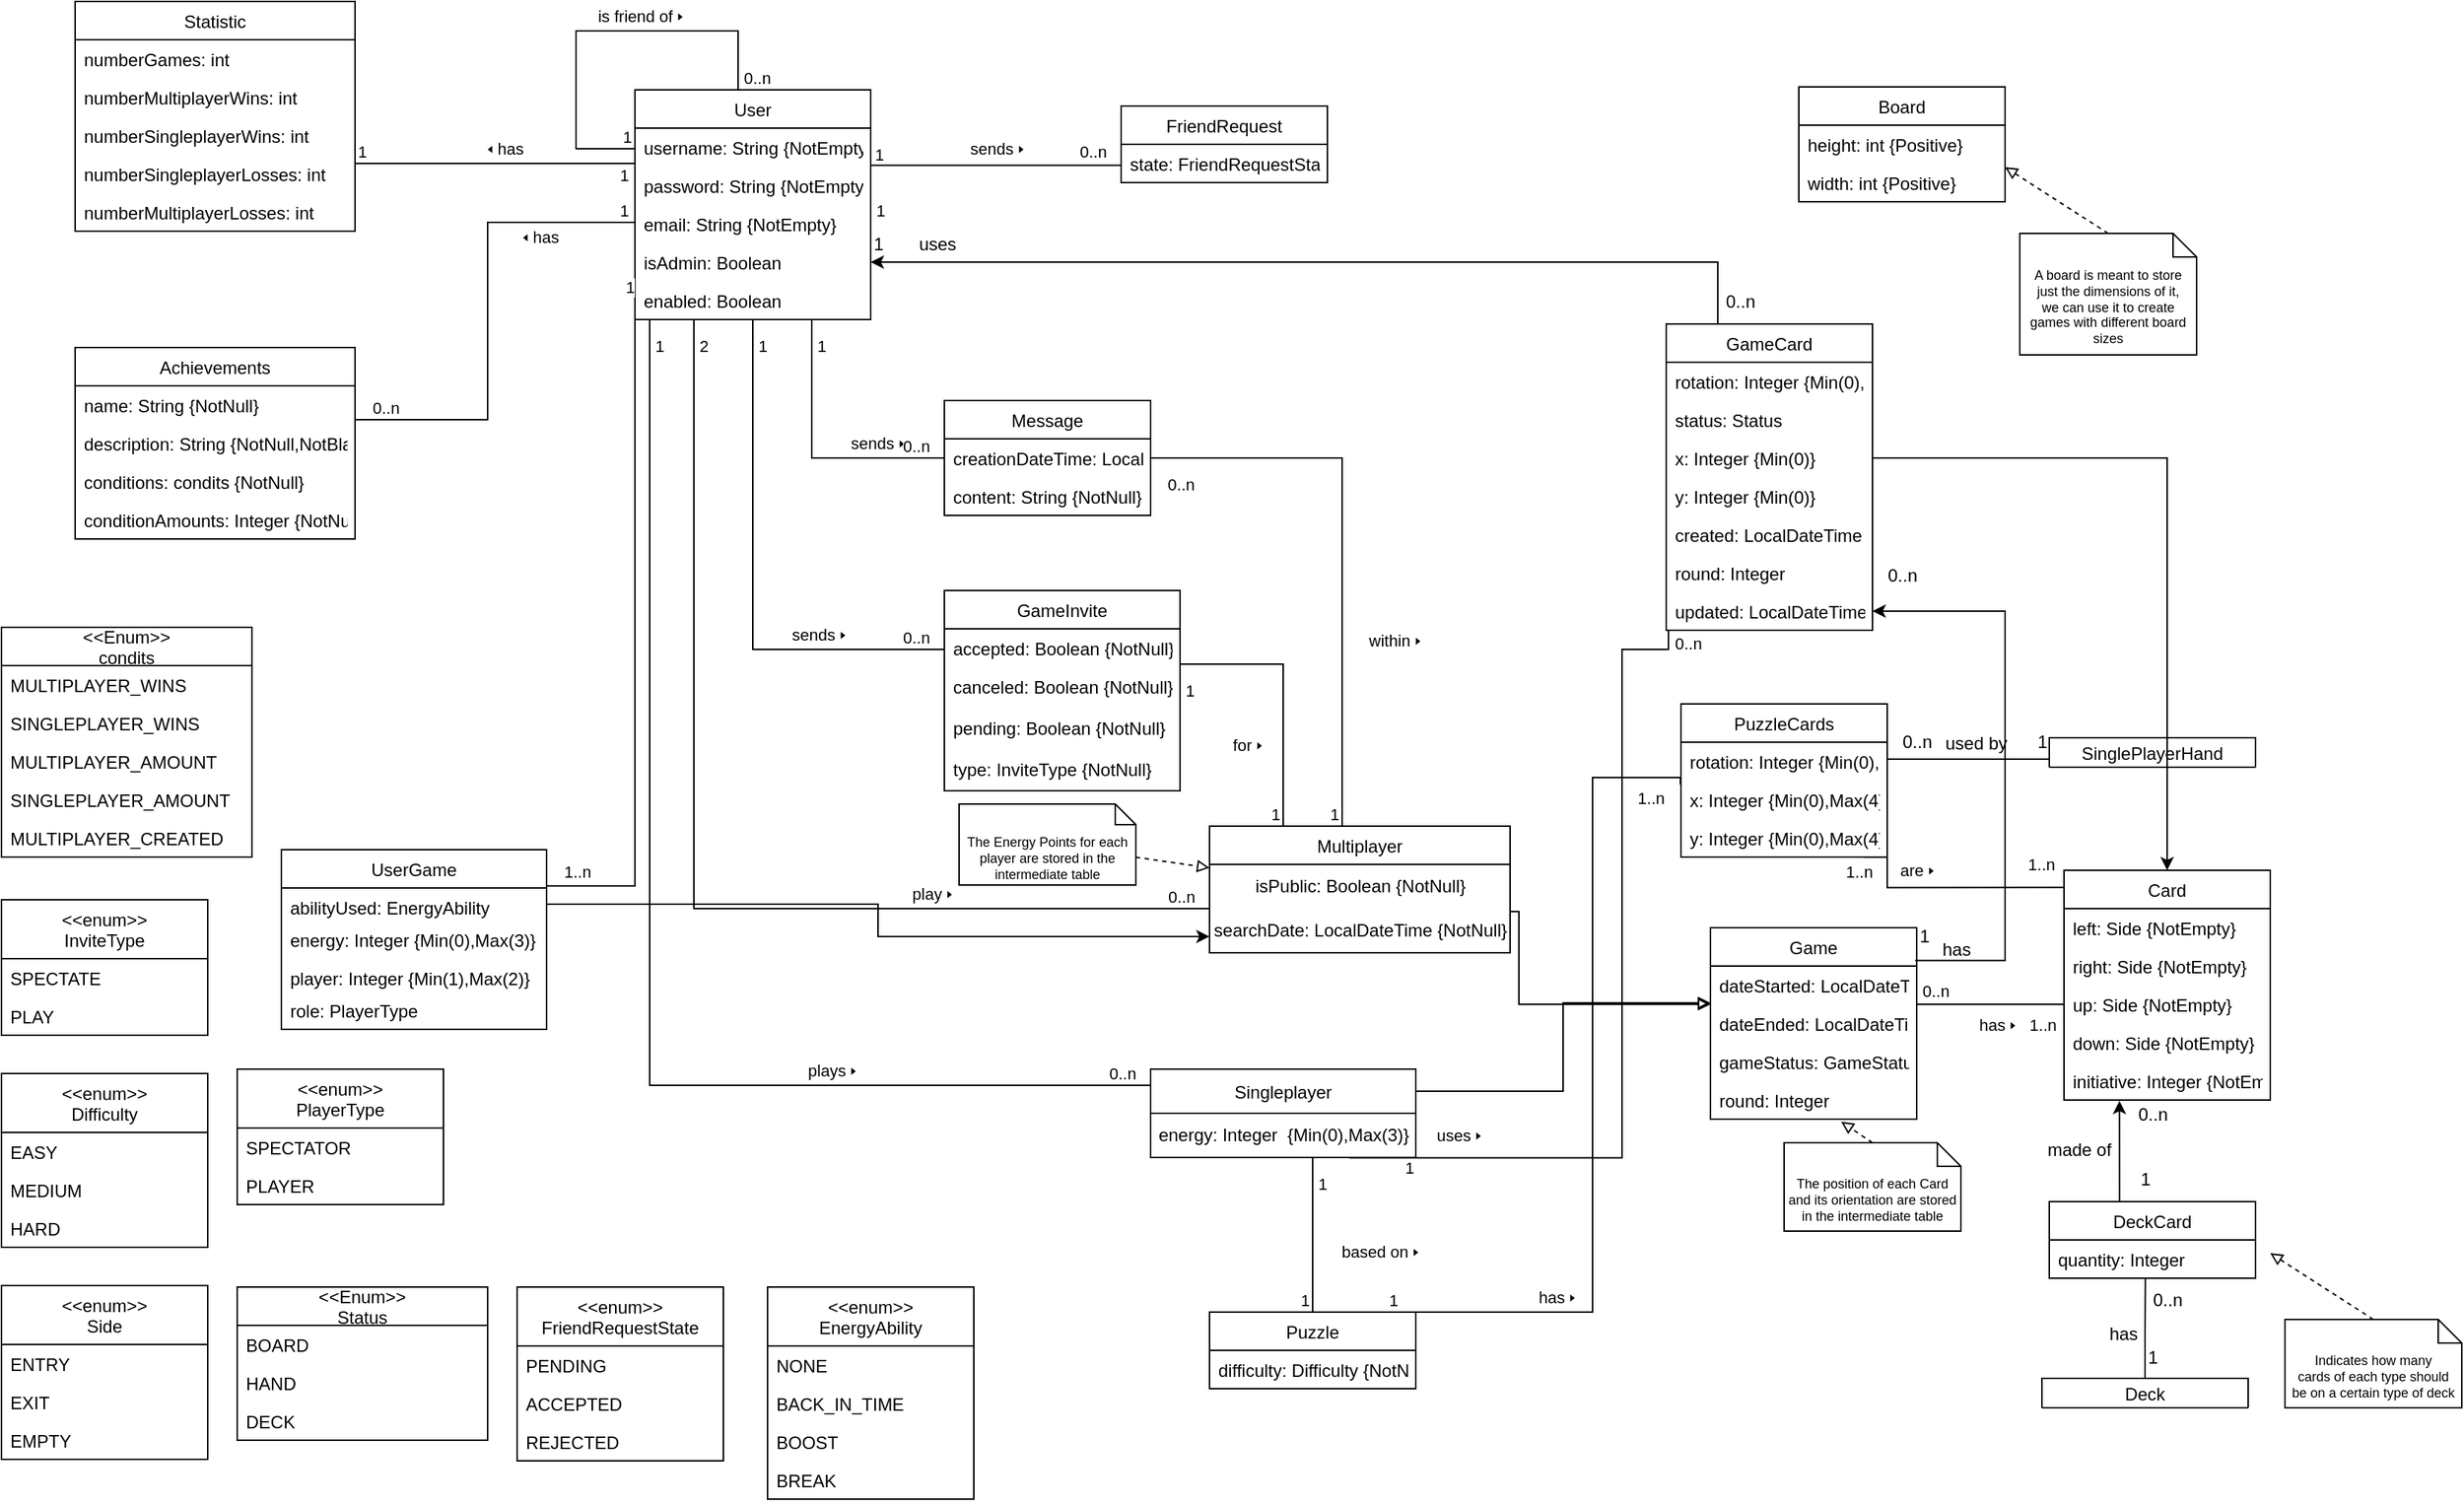 <mxfile version="20.7.4" type="device"><diagram name="Page-1" id="9f46799a-70d6-7492-0946-bef42562c5a5"><mxGraphModel dx="576" dy="333" grid="1" gridSize="10" guides="1" tooltips="1" connect="1" arrows="1" fold="1" page="1" pageScale="1" pageWidth="1654" pageHeight="1169" background="none" math="0" shadow="0"><root><mxCell id="0"/><mxCell id="1" parent="0"/><mxCell id="_6PCNJFEH1wQd3BErr_e-1" value="User" style="swimlane;fontStyle=0;childLayout=stackLayout;horizontal=1;startSize=26;fillColor=none;horizontalStack=0;resizeParent=1;resizeParentMax=0;resizeLast=0;collapsible=1;marginBottom=0;" parent="1" vertex="1"><mxGeometry x="510" y="90" width="160" height="156" as="geometry"/></mxCell><mxCell id="_6PCNJFEH1wQd3BErr_e-2" value="username: String {NotEmpty}" style="text;strokeColor=none;fillColor=none;align=left;verticalAlign=top;spacingLeft=4;spacingRight=4;overflow=hidden;rotatable=0;points=[[0,0.5],[1,0.5]];portConstraint=eastwest;" parent="_6PCNJFEH1wQd3BErr_e-1" vertex="1"><mxGeometry y="26" width="160" height="26" as="geometry"/></mxCell><mxCell id="_6PCNJFEH1wQd3BErr_e-3" value="password: String {NotEmpty}" style="text;strokeColor=none;fillColor=none;align=left;verticalAlign=top;spacingLeft=4;spacingRight=4;overflow=hidden;rotatable=0;points=[[0,0.5],[1,0.5]];portConstraint=eastwest;" parent="_6PCNJFEH1wQd3BErr_e-1" vertex="1"><mxGeometry y="52" width="160" height="26" as="geometry"/></mxCell><mxCell id="_6PCNJFEH1wQd3BErr_e-4" value="email: String {NotEmpty}" style="text;strokeColor=none;fillColor=none;align=left;verticalAlign=top;spacingLeft=4;spacingRight=4;overflow=hidden;rotatable=0;points=[[0,0.5],[1,0.5]];portConstraint=eastwest;" parent="_6PCNJFEH1wQd3BErr_e-1" vertex="1"><mxGeometry y="78" width="160" height="26" as="geometry"/></mxCell><mxCell id="hKSJWAl15pmTPJThJru6-10" value="isAdmin: Boolean" style="text;strokeColor=none;fillColor=none;align=left;verticalAlign=top;spacingLeft=4;spacingRight=4;overflow=hidden;rotatable=0;points=[[0,0.5],[1,0.5]];portConstraint=eastwest;" parent="_6PCNJFEH1wQd3BErr_e-1" vertex="1"><mxGeometry y="104" width="160" height="26" as="geometry"/></mxCell><mxCell id="hKSJWAl15pmTPJThJru6-11" value="enabled: Boolean" style="text;strokeColor=none;fillColor=none;align=left;verticalAlign=top;spacingLeft=4;spacingRight=4;overflow=hidden;rotatable=0;points=[[0,0.5],[1,0.5]];portConstraint=eastwest;" parent="_6PCNJFEH1wQd3BErr_e-1" vertex="1"><mxGeometry y="130" width="160" height="26" as="geometry"/></mxCell><mxCell id="rUR4QJHw60dDgb8AU0Nl-96" style="edgeStyle=orthogonalEdgeStyle;rounded=0;orthogonalLoop=1;jettySize=auto;html=1;exitX=0.993;exitY=-0.146;exitDx=0;exitDy=0;entryX=1;entryY=0.5;entryDx=0;entryDy=0;startArrow=none;exitPerimeter=0;" parent="1" source="_6PCNJFEH1wQd3BErr_e-100" target="rUR4QJHw60dDgb8AU0Nl-77" edge="1"><mxGeometry relative="1" as="geometry"><Array as="points"><mxPoint x="1440" y="681"/><mxPoint x="1440" y="444"/></Array></mxGeometry></mxCell><mxCell id="_6PCNJFEH1wQd3BErr_e-5" value="Game" style="swimlane;fontStyle=0;childLayout=stackLayout;horizontal=1;startSize=26;fillColor=none;horizontalStack=0;resizeParent=1;resizeParentMax=0;resizeLast=0;collapsible=1;marginBottom=0;direction=east;" parent="1" vertex="1"><mxGeometry x="1240" y="659" width="140" height="130" as="geometry"><mxRectangle x="1180" y="654" width="70" height="30" as="alternateBounds"/></mxGeometry></mxCell><mxCell id="_6PCNJFEH1wQd3BErr_e-100" value="dateStarted: LocalDateTime {NotNull}" style="text;strokeColor=none;fillColor=none;align=left;verticalAlign=top;spacingLeft=4;spacingRight=4;overflow=hidden;rotatable=0;points=[[0,0.5],[1,0.5]];portConstraint=eastwest;" parent="_6PCNJFEH1wQd3BErr_e-5" vertex="1"><mxGeometry y="26" width="140" height="26" as="geometry"/></mxCell><mxCell id="_6PCNJFEH1wQd3BErr_e-101" value="dateEnded: LocalDateTime" style="text;strokeColor=none;fillColor=none;align=left;verticalAlign=top;spacingLeft=4;spacingRight=4;overflow=hidden;rotatable=0;points=[[0,0.5],[1,0.5]];portConstraint=eastwest;" parent="_6PCNJFEH1wQd3BErr_e-5" vertex="1"><mxGeometry y="52" width="140" height="26" as="geometry"/></mxCell><mxCell id="QnT8HUbLNI7oOrtyx8nm-10" value="gameStatus: GameStatus" style="text;strokeColor=none;fillColor=none;align=left;verticalAlign=top;spacingLeft=4;spacingRight=4;overflow=hidden;rotatable=0;points=[[0,0.5],[1,0.5]];portConstraint=eastwest;" parent="_6PCNJFEH1wQd3BErr_e-5" vertex="1"><mxGeometry y="78" width="140" height="26" as="geometry"/></mxCell><mxCell id="JjHSKxHkQwHPd5hQTrd2-25" value="round: Integer" style="text;strokeColor=none;fillColor=none;align=left;verticalAlign=top;spacingLeft=4;spacingRight=4;overflow=hidden;rotatable=0;points=[[0,0.5],[1,0.5]];portConstraint=eastwest;" parent="_6PCNJFEH1wQd3BErr_e-5" vertex="1"><mxGeometry y="104" width="140" height="26" as="geometry"/></mxCell><mxCell id="_6PCNJFEH1wQd3BErr_e-25" value="Achievements" style="swimlane;fontStyle=0;childLayout=stackLayout;horizontal=1;startSize=26;fillColor=none;horizontalStack=0;resizeParent=1;resizeParentMax=0;resizeLast=0;collapsible=1;marginBottom=0;" parent="1" vertex="1"><mxGeometry x="130" y="265" width="190" height="130" as="geometry"/></mxCell><mxCell id="_6PCNJFEH1wQd3BErr_e-26" value="name: String {NotNull}" style="text;strokeColor=none;fillColor=none;align=left;verticalAlign=top;spacingLeft=4;spacingRight=4;overflow=hidden;rotatable=0;points=[[0,0.5],[1,0.5]];portConstraint=eastwest;" parent="_6PCNJFEH1wQd3BErr_e-25" vertex="1"><mxGeometry y="26" width="190" height="26" as="geometry"/></mxCell><mxCell id="_6PCNJFEH1wQd3BErr_e-27" value="description: String {NotNull,NotBlank}" style="text;strokeColor=none;fillColor=none;align=left;verticalAlign=top;spacingLeft=4;spacingRight=4;overflow=hidden;rotatable=0;points=[[0,0.5],[1,0.5]];portConstraint=eastwest;" parent="_6PCNJFEH1wQd3BErr_e-25" vertex="1"><mxGeometry y="52" width="190" height="26" as="geometry"/></mxCell><mxCell id="hKSJWAl15pmTPJThJru6-2" value="conditions: condits {NotNull}" style="text;strokeColor=none;fillColor=none;align=left;verticalAlign=top;spacingLeft=4;spacingRight=4;overflow=hidden;rotatable=0;points=[[0,0.5],[1,0.5]];portConstraint=eastwest;" parent="_6PCNJFEH1wQd3BErr_e-25" vertex="1"><mxGeometry y="78" width="190" height="26" as="geometry"/></mxCell><mxCell id="hKSJWAl15pmTPJThJru6-3" value="conditionAmounts: Integer {NotNull}" style="text;strokeColor=none;fillColor=none;align=left;verticalAlign=top;spacingLeft=4;spacingRight=4;overflow=hidden;rotatable=0;points=[[0,0.5],[1,0.5]];portConstraint=eastwest;" parent="_6PCNJFEH1wQd3BErr_e-25" vertex="1"><mxGeometry y="104" width="190" height="26" as="geometry"/></mxCell><mxCell id="_6PCNJFEH1wQd3BErr_e-34" value="Card" style="swimlane;fontStyle=0;childLayout=stackLayout;horizontal=1;startSize=26;fillColor=none;horizontalStack=0;resizeParent=1;resizeParentMax=0;resizeLast=0;collapsible=1;marginBottom=0;" parent="1" vertex="1"><mxGeometry x="1480" y="620" width="140" height="156" as="geometry"/></mxCell><mxCell id="_6PCNJFEH1wQd3BErr_e-31" value="left: Side {NotEmpty}" style="text;strokeColor=none;fillColor=none;align=left;verticalAlign=top;spacingLeft=4;spacingRight=4;overflow=hidden;rotatable=0;points=[[0,0.5],[1,0.5]];portConstraint=eastwest;" parent="_6PCNJFEH1wQd3BErr_e-34" vertex="1"><mxGeometry y="26" width="140" height="26" as="geometry"/></mxCell><mxCell id="_6PCNJFEH1wQd3BErr_e-33" value="right: Side {NotEmpty}" style="text;strokeColor=none;fillColor=none;align=left;verticalAlign=top;spacingLeft=4;spacingRight=4;overflow=hidden;rotatable=0;points=[[0,0.5],[1,0.5]];portConstraint=eastwest;" parent="_6PCNJFEH1wQd3BErr_e-34" vertex="1"><mxGeometry y="52" width="140" height="26" as="geometry"/></mxCell><mxCell id="_6PCNJFEH1wQd3BErr_e-32" value="up: Side {NotEmpty}" style="text;strokeColor=none;fillColor=none;align=left;verticalAlign=top;spacingLeft=4;spacingRight=4;overflow=hidden;rotatable=0;points=[[0,0.5],[1,0.5]];portConstraint=eastwest;" parent="_6PCNJFEH1wQd3BErr_e-34" vertex="1"><mxGeometry y="78" width="140" height="26" as="geometry"/></mxCell><mxCell id="JjHSKxHkQwHPd5hQTrd2-26" value="down: Side {NotEmpty}" style="text;strokeColor=none;fillColor=none;align=left;verticalAlign=top;spacingLeft=4;spacingRight=4;overflow=hidden;rotatable=0;points=[[0,0.5],[1,0.5]];portConstraint=eastwest;" parent="_6PCNJFEH1wQd3BErr_e-34" vertex="1"><mxGeometry y="104" width="140" height="26" as="geometry"/></mxCell><mxCell id="Mr6GkI5G2z7QXhbWM9I1-65" value="initiative: Integer {NotEmpty}" style="text;strokeColor=none;fillColor=none;align=left;verticalAlign=top;spacingLeft=4;spacingRight=4;overflow=hidden;rotatable=0;points=[[0,0.5],[1,0.5]];portConstraint=eastwest;" parent="_6PCNJFEH1wQd3BErr_e-34" vertex="1"><mxGeometry y="130" width="140" height="26" as="geometry"/></mxCell><mxCell id="_6PCNJFEH1wQd3BErr_e-46" value="Statistic" style="swimlane;fontStyle=0;childLayout=stackLayout;horizontal=1;startSize=26;fillColor=none;horizontalStack=0;resizeParent=1;resizeParentMax=0;resizeLast=0;collapsible=1;marginBottom=0;" parent="1" vertex="1"><mxGeometry x="130" y="30" width="190" height="156" as="geometry"><mxRectangle x="170" y="30" width="90" height="30" as="alternateBounds"/></mxGeometry></mxCell><mxCell id="_6PCNJFEH1wQd3BErr_e-47" value="numberGames: int" style="text;strokeColor=none;fillColor=none;align=left;verticalAlign=top;spacingLeft=4;spacingRight=4;overflow=hidden;rotatable=0;points=[[0,0.5],[1,0.5]];portConstraint=eastwest;" parent="_6PCNJFEH1wQd3BErr_e-46" vertex="1"><mxGeometry y="26" width="190" height="26" as="geometry"/></mxCell><mxCell id="_6PCNJFEH1wQd3BErr_e-48" value="numberMultiplayerWins: int" style="text;strokeColor=none;fillColor=none;align=left;verticalAlign=top;spacingLeft=4;spacingRight=4;overflow=hidden;rotatable=0;points=[[0,0.5],[1,0.5]];portConstraint=eastwest;" parent="_6PCNJFEH1wQd3BErr_e-46" vertex="1"><mxGeometry y="52" width="190" height="26" as="geometry"/></mxCell><mxCell id="JjHSKxHkQwHPd5hQTrd2-10" value="numberSingleplayerWins: int" style="text;strokeColor=none;fillColor=none;align=left;verticalAlign=top;spacingLeft=4;spacingRight=4;overflow=hidden;rotatable=0;points=[[0,0.5],[1,0.5]];portConstraint=eastwest;" parent="_6PCNJFEH1wQd3BErr_e-46" vertex="1"><mxGeometry y="78" width="190" height="26" as="geometry"/></mxCell><mxCell id="Mr6GkI5G2z7QXhbWM9I1-50" value="numberSingleplayerLosses: int" style="text;strokeColor=none;fillColor=none;align=left;verticalAlign=top;spacingLeft=4;spacingRight=4;overflow=hidden;rotatable=0;points=[[0,0.5],[1,0.5]];portConstraint=eastwest;" parent="_6PCNJFEH1wQd3BErr_e-46" vertex="1"><mxGeometry y="104" width="190" height="26" as="geometry"/></mxCell><mxCell id="Mr6GkI5G2z7QXhbWM9I1-51" value="numberMultiplayerLosses: int" style="text;strokeColor=none;fillColor=none;align=left;verticalAlign=top;spacingLeft=4;spacingRight=4;overflow=hidden;rotatable=0;points=[[0,0.5],[1,0.5]];portConstraint=eastwest;" parent="_6PCNJFEH1wQd3BErr_e-46" vertex="1"><mxGeometry y="130" width="190" height="26" as="geometry"/></mxCell><mxCell id="_6PCNJFEH1wQd3BErr_e-78" value="GameInvite" style="swimlane;fontStyle=0;childLayout=stackLayout;horizontal=1;startSize=26;fillColor=none;horizontalStack=0;resizeParent=1;resizeParentMax=0;resizeLast=0;collapsible=1;marginBottom=0;" parent="1" vertex="1"><mxGeometry x="720" y="430" width="160" height="136" as="geometry"/></mxCell><mxCell id="_6PCNJFEH1wQd3BErr_e-79" value="accepted: Boolean {NotNull}" style="text;strokeColor=none;fillColor=none;align=left;verticalAlign=top;spacingLeft=4;spacingRight=4;overflow=hidden;rotatable=0;points=[[0,0.5],[1,0.5]];portConstraint=eastwest;" parent="_6PCNJFEH1wQd3BErr_e-78" vertex="1"><mxGeometry y="26" width="160" height="26" as="geometry"/></mxCell><mxCell id="JjHSKxHkQwHPd5hQTrd2-3" value="canceled: Boolean {NotNull}" style="text;strokeColor=none;fillColor=none;align=left;verticalAlign=top;spacingLeft=4;spacingRight=4;overflow=hidden;rotatable=0;points=[[0,0.5],[1,0.5]];portConstraint=eastwest;" parent="_6PCNJFEH1wQd3BErr_e-78" vertex="1"><mxGeometry y="52" width="160" height="28" as="geometry"/></mxCell><mxCell id="rUR4QJHw60dDgb8AU0Nl-1" value="pending: Boolean {NotNull}" style="text;strokeColor=none;fillColor=none;align=left;verticalAlign=top;spacingLeft=4;spacingRight=4;overflow=hidden;rotatable=0;points=[[0,0.5],[1,0.5]];portConstraint=eastwest;" parent="_6PCNJFEH1wQd3BErr_e-78" vertex="1"><mxGeometry y="80" width="160" height="28" as="geometry"/></mxCell><mxCell id="rUR4QJHw60dDgb8AU0Nl-2" value="type: InviteType {NotNull}" style="text;strokeColor=none;fillColor=none;align=left;verticalAlign=top;spacingLeft=4;spacingRight=4;overflow=hidden;rotatable=0;points=[[0,0.5],[1,0.5]];portConstraint=eastwest;" parent="_6PCNJFEH1wQd3BErr_e-78" vertex="1"><mxGeometry y="108" width="160" height="28" as="geometry"/></mxCell><mxCell id="_6PCNJFEH1wQd3BErr_e-83" value="Message" style="swimlane;fontStyle=0;childLayout=stackLayout;horizontal=1;startSize=26;fillColor=none;horizontalStack=0;resizeParent=1;resizeParentMax=0;resizeLast=0;collapsible=1;marginBottom=0;" parent="1" vertex="1"><mxGeometry x="720" y="301" width="140" height="78" as="geometry"/></mxCell><mxCell id="_6PCNJFEH1wQd3BErr_e-84" value="creationDateTime: LocalDateTime" style="text;strokeColor=none;fillColor=none;align=left;verticalAlign=top;spacingLeft=4;spacingRight=4;overflow=hidden;rotatable=0;points=[[0,0.5],[1,0.5]];portConstraint=eastwest;" parent="_6PCNJFEH1wQd3BErr_e-83" vertex="1"><mxGeometry y="26" width="140" height="26" as="geometry"/></mxCell><mxCell id="_6PCNJFEH1wQd3BErr_e-85" value="content: String {NotNull}" style="text;strokeColor=none;fillColor=none;align=left;verticalAlign=top;spacingLeft=4;spacingRight=4;overflow=hidden;rotatable=0;points=[[0,0.5],[1,0.5]];portConstraint=eastwest;" parent="_6PCNJFEH1wQd3BErr_e-83" vertex="1"><mxGeometry y="52" width="140" height="26" as="geometry"/></mxCell><mxCell id="JjHSKxHkQwHPd5hQTrd2-18" style="edgeStyle=orthogonalEdgeStyle;rounded=0;orthogonalLoop=1;jettySize=auto;html=1;endArrow=block;endFill=0;" parent="1" source="_6PCNJFEH1wQd3BErr_e-95" target="_6PCNJFEH1wQd3BErr_e-5" edge="1"><mxGeometry relative="1" as="geometry"><Array as="points"><mxPoint x="1140" y="770"/><mxPoint x="1140" y="710"/></Array></mxGeometry></mxCell><mxCell id="_6PCNJFEH1wQd3BErr_e-95" value="Singleplayer" style="swimlane;fontStyle=0;childLayout=stackLayout;horizontal=1;startSize=30;fillColor=none;horizontalStack=0;resizeParent=1;resizeParentMax=0;resizeLast=0;collapsible=1;marginBottom=0;" parent="1" vertex="1"><mxGeometry x="860" y="755" width="180" height="60" as="geometry"/></mxCell><mxCell id="rUR4QJHw60dDgb8AU0Nl-26" value="energy: Integer&amp;nbsp;&lt;span style=&quot;text-align: left;&quot;&gt;&amp;nbsp;{Min(0),Max(3)}&lt;/span&gt;" style="text;html=1;align=center;verticalAlign=middle;resizable=0;points=[];autosize=1;strokeColor=none;fillColor=none;" parent="_6PCNJFEH1wQd3BErr_e-95" vertex="1"><mxGeometry y="30" width="180" height="30" as="geometry"/></mxCell><mxCell id="JjHSKxHkQwHPd5hQTrd2-17" style="edgeStyle=orthogonalEdgeStyle;rounded=0;orthogonalLoop=1;jettySize=auto;html=1;exitX=1;exitY=0.5;exitDx=0;exitDy=0;endArrow=block;endFill=0;" parent="1" source="_6PCNJFEH1wQd3BErr_e-99" target="_6PCNJFEH1wQd3BErr_e-5" edge="1"><mxGeometry relative="1" as="geometry"><Array as="points"><mxPoint x="1110" y="648"/><mxPoint x="1110" y="711"/></Array></mxGeometry></mxCell><mxCell id="_6PCNJFEH1wQd3BErr_e-99" value="Multiplayer" style="swimlane;fontStyle=0;childLayout=stackLayout;horizontal=1;startSize=26;fillColor=none;horizontalStack=0;resizeParent=1;resizeParentMax=0;resizeLast=0;collapsible=1;marginBottom=0;" parent="1" vertex="1"><mxGeometry x="900" y="590" width="204" height="86" as="geometry"/></mxCell><mxCell id="hKSJWAl15pmTPJThJru6-16" value="isPublic: Boolean {NotNull}" style="text;html=1;align=center;verticalAlign=middle;resizable=0;points=[];autosize=1;strokeColor=none;fillColor=none;" parent="_6PCNJFEH1wQd3BErr_e-99" vertex="1"><mxGeometry y="26" width="204" height="30" as="geometry"/></mxCell><mxCell id="hKSJWAl15pmTPJThJru6-17" value="searchDate: LocalDateTime {NotNull}" style="text;html=1;align=center;verticalAlign=middle;resizable=0;points=[];autosize=1;strokeColor=none;fillColor=none;" parent="_6PCNJFEH1wQd3BErr_e-99" vertex="1"><mxGeometry y="56" width="204" height="30" as="geometry"/></mxCell><mxCell id="_6PCNJFEH1wQd3BErr_e-110" value="Puzzle" style="swimlane;fontStyle=0;childLayout=stackLayout;horizontal=1;startSize=26;fillColor=none;horizontalStack=0;resizeParent=1;resizeParentMax=0;resizeLast=0;collapsible=1;marginBottom=0;" parent="1" vertex="1"><mxGeometry x="900" y="920" width="140" height="52" as="geometry"/></mxCell><mxCell id="_6PCNJFEH1wQd3BErr_e-112" value="difficulty: Difficulty {NotNull}" style="text;strokeColor=none;fillColor=none;align=left;verticalAlign=top;spacingLeft=4;spacingRight=4;overflow=hidden;rotatable=0;points=[[0,0.5],[1,0.5]];portConstraint=eastwest;" parent="_6PCNJFEH1wQd3BErr_e-110" vertex="1"><mxGeometry y="26" width="140" height="26" as="geometry"/></mxCell><mxCell id="Mr6GkI5G2z7QXhbWM9I1-10" value="&lt;div&gt;　🢐 has　 &lt;/div&gt;" style="endArrow=none;html=1;edgeStyle=orthogonalEdgeStyle;rounded=0;" parent="1" edge="1"><mxGeometry y="10" relative="1" as="geometry"><mxPoint x="320" y="150" as="sourcePoint"/><mxPoint x="510" y="150.5" as="targetPoint"/><Array as="points"><mxPoint x="320" y="140"/><mxPoint x="510" y="140"/></Array><mxPoint as="offset"/></mxGeometry></mxCell><mxCell id="Mr6GkI5G2z7QXhbWM9I1-11" value="1" style="edgeLabel;resizable=0;html=1;align=left;verticalAlign=bottom;" parent="Mr6GkI5G2z7QXhbWM9I1-10" connectable="0" vertex="1"><mxGeometry x="-1" relative="1" as="geometry"><mxPoint y="-10" as="offset"/></mxGeometry></mxCell><mxCell id="Mr6GkI5G2z7QXhbWM9I1-12" value="1" style="edgeLabel;resizable=0;html=1;align=right;verticalAlign=bottom;" parent="Mr6GkI5G2z7QXhbWM9I1-10" connectable="0" vertex="1"><mxGeometry x="1" relative="1" as="geometry"><mxPoint x="-4" y="6" as="offset"/></mxGeometry></mxCell><mxCell id="Mr6GkI5G2z7QXhbWM9I1-13" value="&lt;div&gt;　🢐 has　 &lt;/div&gt;" style="endArrow=none;html=1;edgeStyle=orthogonalEdgeStyle;rounded=0;" parent="1" source="_6PCNJFEH1wQd3BErr_e-25" target="_6PCNJFEH1wQd3BErr_e-1" edge="1"><mxGeometry x="0.568" y="-10" relative="1" as="geometry"><mxPoint x="220" y="172.0" as="sourcePoint"/><mxPoint x="520" y="172.0" as="targetPoint"/><Array as="points"><mxPoint x="410" y="314"/><mxPoint x="410" y="180"/></Array><mxPoint as="offset"/></mxGeometry></mxCell><mxCell id="Mr6GkI5G2z7QXhbWM9I1-14" value="0..n" style="edgeLabel;resizable=0;html=1;align=left;verticalAlign=bottom;" parent="Mr6GkI5G2z7QXhbWM9I1-13" connectable="0" vertex="1"><mxGeometry x="-1" relative="1" as="geometry"><mxPoint x="10" as="offset"/></mxGeometry></mxCell><mxCell id="Mr6GkI5G2z7QXhbWM9I1-15" value="1" style="edgeLabel;resizable=0;html=1;align=right;verticalAlign=bottom;" parent="Mr6GkI5G2z7QXhbWM9I1-13" connectable="0" vertex="1"><mxGeometry x="1" relative="1" as="geometry"><mxPoint x="-4" as="offset"/></mxGeometry></mxCell><mxCell id="Mr6GkI5G2z7QXhbWM9I1-25" value="&lt;div&gt;　sends 🢒　 &lt;/div&gt;" style="endArrow=none;html=1;edgeStyle=orthogonalEdgeStyle;rounded=0;" parent="1" source="_6PCNJFEH1wQd3BErr_e-83" target="_6PCNJFEH1wQd3BErr_e-1" edge="1"><mxGeometry x="-0.444" y="-10" relative="1" as="geometry"><mxPoint x="200" y="513.004" as="sourcePoint"/><mxPoint x="500" y="379.004" as="targetPoint"/><Array as="points"><mxPoint x="630" y="340"/></Array><mxPoint as="offset"/></mxGeometry></mxCell><mxCell id="Mr6GkI5G2z7QXhbWM9I1-26" value="0..n" style="edgeLabel;resizable=0;html=1;align=left;verticalAlign=bottom;" parent="Mr6GkI5G2z7QXhbWM9I1-25" connectable="0" vertex="1"><mxGeometry x="-1" relative="1" as="geometry"><mxPoint x="-30" as="offset"/></mxGeometry></mxCell><mxCell id="Mr6GkI5G2z7QXhbWM9I1-27" value="1" style="edgeLabel;resizable=0;html=1;align=right;verticalAlign=bottom;" parent="Mr6GkI5G2z7QXhbWM9I1-25" connectable="0" vertex="1"><mxGeometry x="1" relative="1" as="geometry"><mxPoint x="10" y="26" as="offset"/></mxGeometry></mxCell><mxCell id="Mr6GkI5G2z7QXhbWM9I1-28" value="&lt;div&gt;　sends 🢒　 &lt;/div&gt;" style="endArrow=none;html=1;edgeStyle=orthogonalEdgeStyle;rounded=0;" parent="1" source="_6PCNJFEH1wQd3BErr_e-78" target="_6PCNJFEH1wQd3BErr_e-1" edge="1"><mxGeometry x="-0.482" y="-10" relative="1" as="geometry"><mxPoint x="730" y="350.034" as="sourcePoint"/><mxPoint x="640.034" y="224" as="targetPoint"/><Array as="points"><mxPoint x="590" y="470"/></Array><mxPoint as="offset"/></mxGeometry></mxCell><mxCell id="Mr6GkI5G2z7QXhbWM9I1-29" value="0..n" style="edgeLabel;resizable=0;html=1;align=left;verticalAlign=bottom;" parent="Mr6GkI5G2z7QXhbWM9I1-28" connectable="0" vertex="1"><mxGeometry x="-1" relative="1" as="geometry"><mxPoint x="-30" as="offset"/></mxGeometry></mxCell><mxCell id="Mr6GkI5G2z7QXhbWM9I1-30" value="1" style="edgeLabel;resizable=0;html=1;align=right;verticalAlign=bottom;" parent="Mr6GkI5G2z7QXhbWM9I1-28" connectable="0" vertex="1"><mxGeometry x="1" relative="1" as="geometry"><mxPoint x="10" y="26" as="offset"/></mxGeometry></mxCell><mxCell id="Mr6GkI5G2z7QXhbWM9I1-32" value="&lt;div&gt;　is friend of 🢒　 &lt;/div&gt;" style="endArrow=none;html=1;edgeStyle=orthogonalEdgeStyle;rounded=0;" parent="1" source="_6PCNJFEH1wQd3BErr_e-1" target="_6PCNJFEH1wQd3BErr_e-1" edge="1"><mxGeometry x="-0.172" y="-10" relative="1" as="geometry"><mxPoint x="220" y="324.034" as="sourcePoint"/><mxPoint x="520" y="190.034" as="targetPoint"/><Array as="points"><mxPoint x="580" y="50"/><mxPoint x="470" y="50"/><mxPoint x="470" y="130"/></Array><mxPoint as="offset"/></mxGeometry></mxCell><mxCell id="Mr6GkI5G2z7QXhbWM9I1-33" value="0..n" style="edgeLabel;resizable=0;html=1;align=left;verticalAlign=bottom;" parent="Mr6GkI5G2z7QXhbWM9I1-32" connectable="0" vertex="1"><mxGeometry x="-1" relative="1" as="geometry"><mxPoint x="2" as="offset"/></mxGeometry></mxCell><mxCell id="Mr6GkI5G2z7QXhbWM9I1-34" value="1" style="edgeLabel;resizable=0;html=1;align=right;verticalAlign=bottom;" parent="Mr6GkI5G2z7QXhbWM9I1-32" connectable="0" vertex="1"><mxGeometry x="1" relative="1" as="geometry"><mxPoint x="-2" as="offset"/></mxGeometry></mxCell><mxCell id="Mr6GkI5G2z7QXhbWM9I1-35" value="&lt;div&gt;　play 🢒　 &lt;/div&gt;" style="endArrow=none;html=1;edgeStyle=orthogonalEdgeStyle;rounded=0;" parent="1" source="_6PCNJFEH1wQd3BErr_e-99" target="_6PCNJFEH1wQd3BErr_e-1" edge="1"><mxGeometry x="-0.482" y="-10" relative="1" as="geometry"><mxPoint x="599.97" y="566.034" as="sourcePoint"/><mxPoint x="470.004" y="310" as="targetPoint"/><Array as="points"><mxPoint x="550" y="646"/></Array><mxPoint as="offset"/></mxGeometry></mxCell><mxCell id="Mr6GkI5G2z7QXhbWM9I1-36" value="0..n" style="edgeLabel;resizable=0;html=1;align=left;verticalAlign=bottom;" parent="Mr6GkI5G2z7QXhbWM9I1-35" connectable="0" vertex="1"><mxGeometry x="-1" relative="1" as="geometry"><mxPoint x="-30" as="offset"/></mxGeometry></mxCell><mxCell id="Mr6GkI5G2z7QXhbWM9I1-37" value="2" style="edgeLabel;resizable=0;html=1;align=right;verticalAlign=bottom;" parent="Mr6GkI5G2z7QXhbWM9I1-35" connectable="0" vertex="1"><mxGeometry x="1" relative="1" as="geometry"><mxPoint x="10" y="26" as="offset"/></mxGeometry></mxCell><mxCell id="Mr6GkI5G2z7QXhbWM9I1-38" value="&lt;div&gt;　plays 🢒　 &lt;/div&gt;" style="endArrow=none;html=1;edgeStyle=orthogonalEdgeStyle;rounded=0;" parent="1" source="_6PCNJFEH1wQd3BErr_e-95" target="_6PCNJFEH1wQd3BErr_e-1" edge="1"><mxGeometry x="-0.482" y="-10" relative="1" as="geometry"><mxPoint x="910" y="656.034" as="sourcePoint"/><mxPoint x="560.034" y="224" as="targetPoint"/><Array as="points"><mxPoint x="520" y="766"/></Array><mxPoint as="offset"/></mxGeometry></mxCell><mxCell id="Mr6GkI5G2z7QXhbWM9I1-39" value="0..n" style="edgeLabel;resizable=0;html=1;align=left;verticalAlign=bottom;" parent="Mr6GkI5G2z7QXhbWM9I1-38" connectable="0" vertex="1"><mxGeometry x="-1" relative="1" as="geometry"><mxPoint x="-30" as="offset"/></mxGeometry></mxCell><mxCell id="Mr6GkI5G2z7QXhbWM9I1-40" value="1" style="edgeLabel;resizable=0;html=1;align=right;verticalAlign=bottom;" parent="Mr6GkI5G2z7QXhbWM9I1-38" connectable="0" vertex="1"><mxGeometry x="1" relative="1" as="geometry"><mxPoint x="10" y="26" as="offset"/></mxGeometry></mxCell><mxCell id="Mr6GkI5G2z7QXhbWM9I1-41" value="&lt;div&gt;　within 🢒　 &lt;/div&gt;" style="endArrow=none;html=1;edgeStyle=orthogonalEdgeStyle;rounded=0;" parent="1" source="_6PCNJFEH1wQd3BErr_e-99" target="_6PCNJFEH1wQd3BErr_e-83" edge="1"><mxGeometry x="-0.333" y="-30" relative="1" as="geometry"><mxPoint x="1029.97" y="456.034" as="sourcePoint"/><mxPoint x="940.004" y="330" as="targetPoint"/><Array as="points"><mxPoint x="990" y="340"/></Array><mxPoint as="offset"/></mxGeometry></mxCell><mxCell id="Mr6GkI5G2z7QXhbWM9I1-42" value="1" style="edgeLabel;resizable=0;html=1;align=left;verticalAlign=bottom;" parent="Mr6GkI5G2z7QXhbWM9I1-41" connectable="0" vertex="1"><mxGeometry x="-1" relative="1" as="geometry"><mxPoint x="-10" as="offset"/></mxGeometry></mxCell><mxCell id="Mr6GkI5G2z7QXhbWM9I1-43" value="0..n" style="edgeLabel;resizable=0;html=1;align=right;verticalAlign=bottom;" parent="Mr6GkI5G2z7QXhbWM9I1-41" connectable="0" vertex="1"><mxGeometry x="1" relative="1" as="geometry"><mxPoint x="30" y="26" as="offset"/></mxGeometry></mxCell><mxCell id="Mr6GkI5G2z7QXhbWM9I1-44" value="&lt;div&gt;　for 🢒　 &lt;/div&gt;" style="endArrow=none;html=1;edgeStyle=orthogonalEdgeStyle;rounded=0;" parent="1" source="_6PCNJFEH1wQd3BErr_e-99" target="_6PCNJFEH1wQd3BErr_e-78" edge="1"><mxGeometry x="-0.391" y="30" relative="1" as="geometry"><mxPoint x="1000.034" y="630" as="sourcePoint"/><mxPoint x="870" y="350.034" as="targetPoint"/><Array as="points"><mxPoint x="950" y="480"/></Array><mxPoint as="offset"/></mxGeometry></mxCell><mxCell id="Mr6GkI5G2z7QXhbWM9I1-45" value="1" style="edgeLabel;resizable=0;html=1;align=left;verticalAlign=bottom;" parent="Mr6GkI5G2z7QXhbWM9I1-44" connectable="0" vertex="1"><mxGeometry x="-1" relative="1" as="geometry"><mxPoint x="-10" as="offset"/></mxGeometry></mxCell><mxCell id="Mr6GkI5G2z7QXhbWM9I1-46" value="1" style="edgeLabel;resizable=0;html=1;align=right;verticalAlign=bottom;" parent="Mr6GkI5G2z7QXhbWM9I1-44" connectable="0" vertex="1"><mxGeometry x="1" relative="1" as="geometry"><mxPoint x="10" y="26" as="offset"/></mxGeometry></mxCell><mxCell id="Mr6GkI5G2z7QXhbWM9I1-47" value="&lt;div&gt;　based on 🢒　 &lt;/div&gt;" style="endArrow=none;html=1;edgeStyle=orthogonalEdgeStyle;rounded=0;" parent="1" source="_6PCNJFEH1wQd3BErr_e-110" target="_6PCNJFEH1wQd3BErr_e-95" edge="1"><mxGeometry x="-0.219" y="-40" relative="1" as="geometry"><mxPoint x="910" y="776.034" as="sourcePoint"/><mxPoint x="530.034" y="224" as="targetPoint"/><Array as="points"><mxPoint x="970" y="830"/><mxPoint x="970" y="830"/></Array><mxPoint as="offset"/></mxGeometry></mxCell><mxCell id="Mr6GkI5G2z7QXhbWM9I1-48" value="1" style="edgeLabel;resizable=0;html=1;align=left;verticalAlign=bottom;" parent="Mr6GkI5G2z7QXhbWM9I1-47" connectable="0" vertex="1"><mxGeometry x="-1" relative="1" as="geometry"><mxPoint x="-10" as="offset"/></mxGeometry></mxCell><mxCell id="Mr6GkI5G2z7QXhbWM9I1-49" value="1" style="edgeLabel;resizable=0;html=1;align=right;verticalAlign=bottom;" parent="Mr6GkI5G2z7QXhbWM9I1-47" connectable="0" vertex="1"><mxGeometry x="1" relative="1" as="geometry"><mxPoint x="10" y="26" as="offset"/></mxGeometry></mxCell><mxCell id="Mr6GkI5G2z7QXhbWM9I1-55" value="&lt;div&gt;　has 🢒　 &lt;/div&gt;" style="endArrow=none;html=1;edgeStyle=orthogonalEdgeStyle;rounded=0;" parent="1" source="_6PCNJFEH1wQd3BErr_e-5" target="_6PCNJFEH1wQd3BErr_e-34" edge="1"><mxGeometry y="-14" relative="1" as="geometry"><mxPoint x="1120" y="974.0" as="sourcePoint"/><mxPoint x="1480.034" y="786" as="targetPoint"/><Array as="points"><mxPoint x="1460" y="711"/><mxPoint x="1460" y="711"/></Array><mxPoint x="-1" as="offset"/></mxGeometry></mxCell><mxCell id="Mr6GkI5G2z7QXhbWM9I1-56" value="0..n" style="edgeLabel;resizable=0;html=1;align=left;verticalAlign=bottom;" parent="Mr6GkI5G2z7QXhbWM9I1-55" connectable="0" vertex="1"><mxGeometry x="-1" relative="1" as="geometry"><mxPoint x="2" y="-1" as="offset"/></mxGeometry></mxCell><mxCell id="Mr6GkI5G2z7QXhbWM9I1-57" value="1..n" style="edgeLabel;resizable=0;html=1;align=right;verticalAlign=bottom;" parent="Mr6GkI5G2z7QXhbWM9I1-55" connectable="0" vertex="1"><mxGeometry x="1" relative="1" as="geometry"><mxPoint x="-5" y="22" as="offset"/></mxGeometry></mxCell><mxCell id="Mr6GkI5G2z7QXhbWM9I1-68" style="rounded=0;orthogonalLoop=1;jettySize=auto;html=1;fontSize=9;endArrow=block;endFill=0;dashed=1;" parent="1" source="Mr6GkI5G2z7QXhbWM9I1-66" target="_6PCNJFEH1wQd3BErr_e-99" edge="1"><mxGeometry relative="1" as="geometry"/></mxCell><mxCell id="Mr6GkI5G2z7QXhbWM9I1-66" value="The Energy Points for each player are stored in the intermediate table" style="shape=note2;boundedLbl=1;whiteSpace=wrap;html=1;size=14;verticalAlign=top;align=center;fontSize=9;" parent="1" vertex="1"><mxGeometry x="730" y="575" width="120" height="55" as="geometry"/></mxCell><mxCell id="Mr6GkI5G2z7QXhbWM9I1-70" style="edgeStyle=none;rounded=0;orthogonalLoop=1;jettySize=auto;html=1;dashed=1;fontSize=9;endArrow=block;endFill=0;entryX=0.634;entryY=1.066;entryDx=0;entryDy=0;entryPerimeter=0;exitX=0.5;exitY=0;exitDx=0;exitDy=0;exitPerimeter=0;" parent="1" source="Mr6GkI5G2z7QXhbWM9I1-69" target="JjHSKxHkQwHPd5hQTrd2-25" edge="1"><mxGeometry relative="1" as="geometry"><mxPoint x="1358.626" y="620" as="sourcePoint"/></mxGeometry></mxCell><mxCell id="Mr6GkI5G2z7QXhbWM9I1-69" value="The position of each Card and its orientation are stored in the intermediate table" style="shape=note2;boundedLbl=1;whiteSpace=wrap;html=1;size=16;verticalAlign=top;align=center;fontSize=9;" parent="1" vertex="1"><mxGeometry x="1290" y="805" width="120" height="60" as="geometry"/></mxCell><mxCell id="hKSJWAl15pmTPJThJru6-4" value="&lt;&lt;Enum&gt;&gt;&#10;condits" style="swimlane;fontStyle=0;childLayout=stackLayout;horizontal=1;startSize=26;fillColor=none;horizontalStack=0;resizeParent=1;resizeParentMax=0;resizeLast=0;collapsible=1;marginBottom=0;" parent="1" vertex="1"><mxGeometry x="80" y="455" width="170" height="156" as="geometry"/></mxCell><mxCell id="hKSJWAl15pmTPJThJru6-5" value="MULTIPLAYER_WINS" style="text;strokeColor=none;fillColor=none;align=left;verticalAlign=top;spacingLeft=4;spacingRight=4;overflow=hidden;rotatable=0;points=[[0,0.5],[1,0.5]];portConstraint=eastwest;" parent="hKSJWAl15pmTPJThJru6-4" vertex="1"><mxGeometry y="26" width="170" height="26" as="geometry"/></mxCell><mxCell id="hKSJWAl15pmTPJThJru6-6" value="SINGLEPLAYER_WINS" style="text;strokeColor=none;fillColor=none;align=left;verticalAlign=top;spacingLeft=4;spacingRight=4;overflow=hidden;rotatable=0;points=[[0,0.5],[1,0.5]];portConstraint=eastwest;" parent="hKSJWAl15pmTPJThJru6-4" vertex="1"><mxGeometry y="52" width="170" height="26" as="geometry"/></mxCell><mxCell id="hKSJWAl15pmTPJThJru6-7" value="MULTIPLAYER_AMOUNT" style="text;strokeColor=none;fillColor=none;align=left;verticalAlign=top;spacingLeft=4;spacingRight=4;overflow=hidden;rotatable=0;points=[[0,0.5],[1,0.5]];portConstraint=eastwest;" parent="hKSJWAl15pmTPJThJru6-4" vertex="1"><mxGeometry y="78" width="170" height="26" as="geometry"/></mxCell><mxCell id="hKSJWAl15pmTPJThJru6-8" value="SINGLEPLAYER_AMOUNT" style="text;strokeColor=none;fillColor=none;align=left;verticalAlign=top;spacingLeft=4;spacingRight=4;overflow=hidden;rotatable=0;points=[[0,0.5],[1,0.5]];portConstraint=eastwest;" parent="hKSJWAl15pmTPJThJru6-4" vertex="1"><mxGeometry y="104" width="170" height="26" as="geometry"/></mxCell><mxCell id="hKSJWAl15pmTPJThJru6-9" value="MULTIPLAYER_CREATED" style="text;strokeColor=none;fillColor=none;align=left;verticalAlign=top;spacingLeft=4;spacingRight=4;overflow=hidden;rotatable=0;points=[[0,0.5],[1,0.5]];portConstraint=eastwest;" parent="hKSJWAl15pmTPJThJru6-4" vertex="1"><mxGeometry y="130" width="170" height="26" as="geometry"/></mxCell><mxCell id="qQrN1jBPLpEzjcoAiw7M-9" value="UserGame" style="swimlane;fontStyle=0;childLayout=stackLayout;horizontal=1;startSize=26;fillColor=none;horizontalStack=0;resizeParent=1;resizeParentMax=0;resizeLast=0;collapsible=1;marginBottom=0;" parent="1" vertex="1"><mxGeometry x="270" y="606" width="180" height="122" as="geometry"/></mxCell><mxCell id="qQrN1jBPLpEzjcoAiw7M-10" value="abilityUsed: EnergyAbility" style="text;strokeColor=none;fillColor=none;align=left;verticalAlign=top;spacingLeft=4;spacingRight=4;overflow=hidden;rotatable=0;points=[[0,0.5],[1,0.5]];portConstraint=eastwest;" parent="qQrN1jBPLpEzjcoAiw7M-9" vertex="1"><mxGeometry y="26" width="180" height="22" as="geometry"/></mxCell><mxCell id="5Psn_hTVtrLN3YUzM6xB-9" value="energy: Integer {Min(0),Max(3)}" style="text;strokeColor=none;fillColor=none;align=left;verticalAlign=top;spacingLeft=4;spacingRight=4;overflow=hidden;rotatable=0;points=[[0,0.5],[1,0.5]];portConstraint=eastwest;" vertex="1" parent="qQrN1jBPLpEzjcoAiw7M-9"><mxGeometry y="48" width="180" height="26" as="geometry"/></mxCell><mxCell id="5Psn_hTVtrLN3YUzM6xB-10" value="player: Integer {Min(1),Max(2)}" style="text;strokeColor=none;fillColor=none;align=left;verticalAlign=top;spacingLeft=4;spacingRight=4;overflow=hidden;rotatable=0;points=[[0,0.5],[1,0.5]];portConstraint=eastwest;" vertex="1" parent="qQrN1jBPLpEzjcoAiw7M-9"><mxGeometry y="74" width="180" height="22" as="geometry"/></mxCell><mxCell id="qQrN1jBPLpEzjcoAiw7M-11" value="role: PlayerType" style="text;strokeColor=none;fillColor=none;align=left;verticalAlign=top;spacingLeft=4;spacingRight=4;overflow=hidden;rotatable=0;points=[[0,0.5],[1,0.5]];portConstraint=eastwest;" parent="qQrN1jBPLpEzjcoAiw7M-9" vertex="1"><mxGeometry y="96" width="180" height="26" as="geometry"/></mxCell><mxCell id="qQrN1jBPLpEzjcoAiw7M-19" value="" style="endArrow=none;html=1;edgeStyle=orthogonalEdgeStyle;rounded=0;entryX=0;entryY=0.5;entryDx=0;entryDy=0;exitX=0.999;exitY=0.202;exitDx=0;exitDy=0;exitPerimeter=0;" parent="1" source="qQrN1jBPLpEzjcoAiw7M-9" target="hKSJWAl15pmTPJThJru6-11" edge="1"><mxGeometry relative="1" as="geometry"><mxPoint x="480" y="620" as="sourcePoint"/><mxPoint x="700" y="480" as="targetPoint"/><Array as="points"><mxPoint x="450" y="630"/><mxPoint x="510" y="630"/></Array></mxGeometry></mxCell><mxCell id="qQrN1jBPLpEzjcoAiw7M-20" value="1..n" style="edgeLabel;resizable=0;html=1;align=left;verticalAlign=bottom;" parent="qQrN1jBPLpEzjcoAiw7M-19" connectable="0" vertex="1"><mxGeometry x="-1" relative="1" as="geometry"><mxPoint x="10" y="-1" as="offset"/></mxGeometry></mxCell><mxCell id="qQrN1jBPLpEzjcoAiw7M-21" value="1" style="edgeLabel;resizable=0;html=1;align=right;verticalAlign=bottom;" parent="qQrN1jBPLpEzjcoAiw7M-19" connectable="0" vertex="1"><mxGeometry x="1" relative="1" as="geometry"/></mxCell><mxCell id="rUR4QJHw60dDgb8AU0Nl-3" value="FriendRequest" style="swimlane;fontStyle=0;childLayout=stackLayout;horizontal=1;startSize=26;fillColor=none;horizontalStack=0;resizeParent=1;resizeParentMax=0;resizeLast=0;collapsible=1;marginBottom=0;" parent="1" vertex="1"><mxGeometry x="840" y="101" width="140" height="52" as="geometry"/></mxCell><mxCell id="rUR4QJHw60dDgb8AU0Nl-4" value="state: FriendRequestState" style="text;strokeColor=none;fillColor=none;align=left;verticalAlign=top;spacingLeft=4;spacingRight=4;overflow=hidden;rotatable=0;points=[[0,0.5],[1,0.5]];portConstraint=eastwest;" parent="rUR4QJHw60dDgb8AU0Nl-3" vertex="1"><mxGeometry y="26" width="140" height="26" as="geometry"/></mxCell><mxCell id="rUR4QJHw60dDgb8AU0Nl-12" value="1" style="edgeLabel;resizable=0;html=1;align=left;verticalAlign=bottom;" parent="1" connectable="0" vertex="1"><mxGeometry x="690.0" y="139.017" as="geometry"><mxPoint x="-19" y="3" as="offset"/></mxGeometry></mxCell><mxCell id="rUR4QJHw60dDgb8AU0Nl-13" value="&lt;div&gt;　sends 🢒　 &lt;/div&gt;" style="endArrow=none;html=1;edgeStyle=orthogonalEdgeStyle;rounded=0;entryX=1.003;entryY=-0.031;entryDx=0;entryDy=0;entryPerimeter=0;" parent="1" target="_6PCNJFEH1wQd3BErr_e-3" edge="1"><mxGeometry x="0.077" y="-11" relative="1" as="geometry"><mxPoint x="840" y="144" as="sourcePoint"/><mxPoint x="750" y="50" as="targetPoint"/><Array as="points"><mxPoint x="840" y="141"/></Array><mxPoint as="offset"/></mxGeometry></mxCell><mxCell id="rUR4QJHw60dDgb8AU0Nl-14" value="0..n" style="edgeLabel;resizable=0;html=1;align=left;verticalAlign=bottom;" parent="rUR4QJHw60dDgb8AU0Nl-13" connectable="0" vertex="1"><mxGeometry x="-1" relative="1" as="geometry"><mxPoint x="-30" y="-4" as="offset"/></mxGeometry></mxCell><mxCell id="rUR4QJHw60dDgb8AU0Nl-15" value="1" style="edgeLabel;resizable=0;html=1;align=right;verticalAlign=bottom;" parent="rUR4QJHw60dDgb8AU0Nl-13" connectable="0" vertex="1"><mxGeometry x="1" relative="1" as="geometry"><mxPoint x="10" y="39" as="offset"/></mxGeometry></mxCell><mxCell id="rUR4QJHw60dDgb8AU0Nl-20" value="Board" style="swimlane;fontStyle=0;childLayout=stackLayout;horizontal=1;startSize=26;fillColor=none;horizontalStack=0;resizeParent=1;resizeParentMax=0;resizeLast=0;collapsible=1;marginBottom=0;" parent="1" vertex="1"><mxGeometry x="1300" y="88" width="140" height="78" as="geometry"/></mxCell><mxCell id="rUR4QJHw60dDgb8AU0Nl-21" value="height: int {Positive}" style="text;strokeColor=none;fillColor=none;align=left;verticalAlign=top;spacingLeft=4;spacingRight=4;overflow=hidden;rotatable=0;points=[[0,0.5],[1,0.5]];portConstraint=eastwest;" parent="rUR4QJHw60dDgb8AU0Nl-20" vertex="1"><mxGeometry y="26" width="140" height="26" as="geometry"/></mxCell><mxCell id="rUR4QJHw60dDgb8AU0Nl-22" value="width: int {Positive}" style="text;strokeColor=none;fillColor=none;align=left;verticalAlign=top;spacingLeft=4;spacingRight=4;overflow=hidden;rotatable=0;points=[[0,0.5],[1,0.5]];portConstraint=eastwest;" parent="rUR4QJHw60dDgb8AU0Nl-20" vertex="1"><mxGeometry y="52" width="140" height="26" as="geometry"/></mxCell><mxCell id="rUR4QJHw60dDgb8AU0Nl-36" value="PuzzleCards" style="swimlane;fontStyle=0;childLayout=stackLayout;horizontal=1;startSize=26;fillColor=none;horizontalStack=0;resizeParent=1;resizeParentMax=0;resizeLast=0;collapsible=1;marginBottom=0;direction=east;" parent="1" vertex="1"><mxGeometry x="1220" y="507" width="140" height="104" as="geometry"/></mxCell><mxCell id="rUR4QJHw60dDgb8AU0Nl-37" value="rotation: Integer {Min(0),Max(3)}" style="text;strokeColor=none;fillColor=none;align=left;verticalAlign=top;spacingLeft=4;spacingRight=4;overflow=hidden;rotatable=0;points=[[0,0.5],[1,0.5]];portConstraint=eastwest;" parent="rUR4QJHw60dDgb8AU0Nl-36" vertex="1"><mxGeometry y="26" width="140" height="26" as="geometry"/></mxCell><mxCell id="rUR4QJHw60dDgb8AU0Nl-38" value="x: Integer {Min(0),Max(4)}" style="text;strokeColor=none;fillColor=none;align=left;verticalAlign=top;spacingLeft=4;spacingRight=4;overflow=hidden;rotatable=0;points=[[0,0.5],[1,0.5]];portConstraint=eastwest;" parent="rUR4QJHw60dDgb8AU0Nl-36" vertex="1"><mxGeometry y="52" width="140" height="26" as="geometry"/></mxCell><mxCell id="rUR4QJHw60dDgb8AU0Nl-39" value="y: Integer {Min(0),Max(4)}" style="text;strokeColor=none;fillColor=none;align=left;verticalAlign=top;spacingLeft=4;spacingRight=4;overflow=hidden;rotatable=0;points=[[0,0.5],[1,0.5]];portConstraint=eastwest;" parent="rUR4QJHw60dDgb8AU0Nl-36" vertex="1"><mxGeometry y="78" width="140" height="26" as="geometry"/></mxCell><mxCell id="rUR4QJHw60dDgb8AU0Nl-45" value="&lt;div&gt;　has 🢒　 &lt;/div&gt;" style="endArrow=none;html=1;edgeStyle=orthogonalEdgeStyle;rounded=0;entryX=-0.003;entryY=0.105;entryDx=0;entryDy=0;entryPerimeter=0;" parent="1" target="rUR4QJHw60dDgb8AU0Nl-38" edge="1"><mxGeometry x="-0.641" y="10" relative="1" as="geometry"><mxPoint x="1030" y="920" as="sourcePoint"/><mxPoint x="1189" y="560" as="targetPoint"/><Array as="points"><mxPoint x="1160" y="920"/><mxPoint x="1160" y="557"/></Array><mxPoint as="offset"/></mxGeometry></mxCell><mxCell id="rUR4QJHw60dDgb8AU0Nl-46" value="1" style="edgeLabel;resizable=0;html=1;align=left;verticalAlign=bottom;" parent="rUR4QJHw60dDgb8AU0Nl-45" connectable="0" vertex="1"><mxGeometry x="-1" relative="1" as="geometry"><mxPoint x="-10" as="offset"/></mxGeometry></mxCell><mxCell id="rUR4QJHw60dDgb8AU0Nl-47" value="1..n" style="edgeLabel;resizable=0;html=1;align=right;verticalAlign=bottom;" parent="rUR4QJHw60dDgb8AU0Nl-45" connectable="0" vertex="1"><mxGeometry x="1" relative="1" as="geometry"><mxPoint x="-10" y="18" as="offset"/></mxGeometry></mxCell><mxCell id="rUR4QJHw60dDgb8AU0Nl-50" value="&lt;div&gt;are 🢒　 &lt;/div&gt;" style="endArrow=none;html=1;edgeStyle=orthogonalEdgeStyle;rounded=0;exitX=0.889;exitY=1.005;exitDx=0;exitDy=0;exitPerimeter=0;" parent="1" source="rUR4QJHw60dDgb8AU0Nl-39" edge="1"><mxGeometry x="-0.281" y="12" relative="1" as="geometry"><mxPoint x="1380" y="631.667" as="sourcePoint"/><mxPoint x="1480" y="631.667" as="targetPoint"/><Array as="points"><mxPoint x="1360" y="611"/><mxPoint x="1360" y="632"/></Array><mxPoint as="offset"/></mxGeometry></mxCell><mxCell id="rUR4QJHw60dDgb8AU0Nl-51" value="1..n" style="edgeLabel;resizable=0;html=1;align=left;verticalAlign=bottom;" parent="rUR4QJHw60dDgb8AU0Nl-50" connectable="0" vertex="1"><mxGeometry x="-1" relative="1" as="geometry"><mxPoint x="-14" y="18" as="offset"/></mxGeometry></mxCell><mxCell id="rUR4QJHw60dDgb8AU0Nl-52" value="1..n" style="edgeLabel;resizable=0;html=1;align=right;verticalAlign=bottom;" parent="rUR4QJHw60dDgb8AU0Nl-50" connectable="0" vertex="1"><mxGeometry x="1" relative="1" as="geometry"><mxPoint x="-5" y="-7" as="offset"/></mxGeometry></mxCell><mxCell id="rUR4QJHw60dDgb8AU0Nl-56" style="edgeStyle=orthogonalEdgeStyle;rounded=0;orthogonalLoop=1;jettySize=auto;html=1;exitX=0.25;exitY=0;exitDx=0;exitDy=0;entryX=0.269;entryY=1.021;entryDx=0;entryDy=0;entryPerimeter=0;" parent="1" source="rUR4QJHw60dDgb8AU0Nl-53" target="Mr6GkI5G2z7QXhbWM9I1-65" edge="1"><mxGeometry relative="1" as="geometry"><mxPoint x="1505.333" y="795" as="targetPoint"/><Array as="points"><mxPoint x="1518" y="845"/></Array></mxGeometry></mxCell><mxCell id="rUR4QJHw60dDgb8AU0Nl-53" value="DeckCard" style="swimlane;fontStyle=0;childLayout=stackLayout;horizontal=1;startSize=26;fillColor=none;horizontalStack=0;resizeParent=1;resizeParentMax=0;resizeLast=0;collapsible=1;marginBottom=0;" parent="1" vertex="1"><mxGeometry x="1470" y="845" width="140" height="52" as="geometry"/></mxCell><mxCell id="rUR4QJHw60dDgb8AU0Nl-54" value="quantity: Integer" style="text;strokeColor=none;fillColor=none;align=left;verticalAlign=top;spacingLeft=4;spacingRight=4;overflow=hidden;rotatable=0;points=[[0,0.5],[1,0.5]];portConstraint=eastwest;" parent="rUR4QJHw60dDgb8AU0Nl-53" vertex="1"><mxGeometry y="26" width="140" height="26" as="geometry"/></mxCell><mxCell id="rUR4QJHw60dDgb8AU0Nl-57" value="made of" style="text;html=1;align=center;verticalAlign=middle;resizable=0;points=[];autosize=1;strokeColor=none;fillColor=none;" parent="1" vertex="1"><mxGeometry x="1455" y="795" width="70" height="30" as="geometry"/></mxCell><mxCell id="rUR4QJHw60dDgb8AU0Nl-58" value="0..n" style="text;html=1;align=center;verticalAlign=middle;resizable=0;points=[];autosize=1;strokeColor=none;fillColor=none;" parent="1" vertex="1"><mxGeometry x="1520" y="771" width="40" height="30" as="geometry"/></mxCell><mxCell id="rUR4QJHw60dDgb8AU0Nl-59" value="1" style="text;html=1;align=center;verticalAlign=middle;resizable=0;points=[];autosize=1;strokeColor=none;fillColor=none;" parent="1" vertex="1"><mxGeometry x="1520" y="815" width="30" height="30" as="geometry"/></mxCell><mxCell id="rUR4QJHw60dDgb8AU0Nl-60" value="Deck" style="swimlane;fontStyle=0;childLayout=stackLayout;horizontal=1;startSize=26;fillColor=none;horizontalStack=0;resizeParent=1;resizeParentMax=0;resizeLast=0;collapsible=1;marginBottom=0;" parent="1" vertex="1"><mxGeometry x="1465" y="965" width="140" height="20" as="geometry"><mxRectangle x="1405" y="960" width="70" height="30" as="alternateBounds"/></mxGeometry></mxCell><mxCell id="rUR4QJHw60dDgb8AU0Nl-63" value="" style="endArrow=none;html=1;rounded=0;exitX=0.5;exitY=0;exitDx=0;exitDy=0;entryX=0.466;entryY=0.984;entryDx=0;entryDy=0;entryPerimeter=0;" parent="1" source="rUR4QJHw60dDgb8AU0Nl-60" target="rUR4QJHw60dDgb8AU0Nl-54" edge="1"><mxGeometry width="50" height="50" relative="1" as="geometry"><mxPoint x="1280" y="755" as="sourcePoint"/><mxPoint x="1330" y="705" as="targetPoint"/><Array as="points"><mxPoint x="1535" y="935"/></Array></mxGeometry></mxCell><mxCell id="rUR4QJHw60dDgb8AU0Nl-64" value="1" style="text;html=1;align=center;verticalAlign=middle;resizable=0;points=[];autosize=1;strokeColor=none;fillColor=none;" parent="1" vertex="1"><mxGeometry x="1525" y="936" width="30" height="30" as="geometry"/></mxCell><mxCell id="rUR4QJHw60dDgb8AU0Nl-65" value="0..n" style="text;html=1;align=center;verticalAlign=middle;resizable=0;points=[];autosize=1;strokeColor=none;fillColor=none;" parent="1" vertex="1"><mxGeometry x="1530" y="897" width="40" height="30" as="geometry"/></mxCell><mxCell id="rUR4QJHw60dDgb8AU0Nl-66" value="has" style="text;html=1;align=center;verticalAlign=middle;resizable=0;points=[];autosize=1;strokeColor=none;fillColor=none;" parent="1" vertex="1"><mxGeometry x="1500" y="920" width="40" height="30" as="geometry"/></mxCell><mxCell id="rUR4QJHw60dDgb8AU0Nl-83" style="edgeStyle=orthogonalEdgeStyle;rounded=0;orthogonalLoop=1;jettySize=auto;html=1;exitX=0.25;exitY=0;exitDx=0;exitDy=0;entryX=1;entryY=0.5;entryDx=0;entryDy=0;" parent="1" source="rUR4QJHw60dDgb8AU0Nl-73" target="hKSJWAl15pmTPJThJru6-10" edge="1"><mxGeometry relative="1" as="geometry"/></mxCell><mxCell id="rUR4QJHw60dDgb8AU0Nl-73" value="GameCard" style="swimlane;fontStyle=0;childLayout=stackLayout;horizontal=1;startSize=26;fillColor=none;horizontalStack=0;resizeParent=1;resizeParentMax=0;resizeLast=0;collapsible=1;marginBottom=0;" parent="1" vertex="1"><mxGeometry x="1210" y="249" width="140" height="208" as="geometry"/></mxCell><mxCell id="rUR4QJHw60dDgb8AU0Nl-74" value="rotation: Integer {Min(0),Max(3)}" style="text;strokeColor=none;fillColor=none;align=left;verticalAlign=top;spacingLeft=4;spacingRight=4;overflow=hidden;rotatable=0;points=[[0,0.5],[1,0.5]];portConstraint=eastwest;" parent="rUR4QJHw60dDgb8AU0Nl-73" vertex="1"><mxGeometry y="26" width="140" height="26" as="geometry"/></mxCell><mxCell id="rUR4QJHw60dDgb8AU0Nl-75" value="status: Status" style="text;strokeColor=none;fillColor=none;align=left;verticalAlign=top;spacingLeft=4;spacingRight=4;overflow=hidden;rotatable=0;points=[[0,0.5],[1,0.5]];portConstraint=eastwest;" parent="rUR4QJHw60dDgb8AU0Nl-73" vertex="1"><mxGeometry y="52" width="140" height="26" as="geometry"/></mxCell><mxCell id="rUR4QJHw60dDgb8AU0Nl-76" value="x: Integer {Min(0)}" style="text;strokeColor=none;fillColor=none;align=left;verticalAlign=top;spacingLeft=4;spacingRight=4;overflow=hidden;rotatable=0;points=[[0,0.5],[1,0.5]];portConstraint=eastwest;" parent="rUR4QJHw60dDgb8AU0Nl-73" vertex="1"><mxGeometry y="78" width="140" height="26" as="geometry"/></mxCell><mxCell id="QnT8HUbLNI7oOrtyx8nm-1" value="y: Integer {Min(0)}" style="text;strokeColor=none;fillColor=none;align=left;verticalAlign=top;spacingLeft=4;spacingRight=4;overflow=hidden;rotatable=0;points=[[0,0.5],[1,0.5]];portConstraint=eastwest;" parent="rUR4QJHw60dDgb8AU0Nl-73" vertex="1"><mxGeometry y="104" width="140" height="26" as="geometry"/></mxCell><mxCell id="QnT8HUbLNI7oOrtyx8nm-2" value="created: LocalDateTime" style="text;strokeColor=none;fillColor=none;align=left;verticalAlign=top;spacingLeft=4;spacingRight=4;overflow=hidden;rotatable=0;points=[[0,0.5],[1,0.5]];portConstraint=eastwest;" parent="rUR4QJHw60dDgb8AU0Nl-73" vertex="1"><mxGeometry y="130" width="140" height="26" as="geometry"/></mxCell><mxCell id="QnT8HUbLNI7oOrtyx8nm-4" value="round: Integer" style="text;strokeColor=none;fillColor=none;align=left;verticalAlign=top;spacingLeft=4;spacingRight=4;overflow=hidden;rotatable=0;points=[[0,0.5],[1,0.5]];portConstraint=eastwest;" parent="rUR4QJHw60dDgb8AU0Nl-73" vertex="1"><mxGeometry y="156" width="140" height="26" as="geometry"/></mxCell><mxCell id="rUR4QJHw60dDgb8AU0Nl-77" value="updated: LocalDateTime" style="text;strokeColor=none;fillColor=none;align=left;verticalAlign=top;spacingLeft=4;spacingRight=4;overflow=hidden;rotatable=0;points=[[0,0.5],[1,0.5]];portConstraint=eastwest;" parent="rUR4QJHw60dDgb8AU0Nl-73" vertex="1"><mxGeometry y="182" width="140" height="26" as="geometry"/></mxCell><mxCell id="rUR4QJHw60dDgb8AU0Nl-84" value="1" style="text;html=1;align=center;verticalAlign=middle;resizable=0;points=[];autosize=1;strokeColor=none;fillColor=none;" parent="1" vertex="1"><mxGeometry x="660" y="180" width="30" height="30" as="geometry"/></mxCell><mxCell id="rUR4QJHw60dDgb8AU0Nl-87" value="0..n" style="text;html=1;align=center;verticalAlign=middle;resizable=0;points=[];autosize=1;strokeColor=none;fillColor=none;" parent="1" vertex="1"><mxGeometry x="1240" y="219" width="40" height="30" as="geometry"/></mxCell><mxCell id="rUR4QJHw60dDgb8AU0Nl-88" style="edgeStyle=orthogonalEdgeStyle;rounded=0;orthogonalLoop=1;jettySize=auto;html=1;exitX=1;exitY=0.5;exitDx=0;exitDy=0;entryX=0.5;entryY=0;entryDx=0;entryDy=0;" parent="1" source="rUR4QJHw60dDgb8AU0Nl-76" target="_6PCNJFEH1wQd3BErr_e-34" edge="1"><mxGeometry relative="1" as="geometry"/></mxCell><mxCell id="rUR4QJHw60dDgb8AU0Nl-91" value="uses" style="text;html=1;align=center;verticalAlign=middle;resizable=0;points=[];autosize=1;strokeColor=none;fillColor=none;" parent="1" vertex="1"><mxGeometry x="690" y="180" width="50" height="30" as="geometry"/></mxCell><mxCell id="rUR4QJHw60dDgb8AU0Nl-93" value="&lt;div&gt;uses 🢒　 &lt;/div&gt;" style="endArrow=none;html=1;edgeStyle=orthogonalEdgeStyle;rounded=0;exitX=0.011;exitY=0.997;exitDx=0;exitDy=0;exitPerimeter=0;entryX=0.75;entryY=1.008;entryDx=0;entryDy=0;entryPerimeter=0;" parent="1" source="rUR4QJHw60dDgb8AU0Nl-77" target="rUR4QJHw60dDgb8AU0Nl-26" edge="1"><mxGeometry x="0.747" y="-15" relative="1" as="geometry"><mxPoint x="1145" y="469.997" as="sourcePoint"/><mxPoint x="1170" y="810" as="targetPoint"/><Array as="points"><mxPoint x="1212" y="470"/><mxPoint x="1180" y="470"/><mxPoint x="1180" y="815"/></Array><mxPoint x="1" as="offset"/></mxGeometry></mxCell><mxCell id="rUR4QJHw60dDgb8AU0Nl-94" value="0..n" style="edgeLabel;resizable=0;html=1;align=left;verticalAlign=bottom;" parent="rUR4QJHw60dDgb8AU0Nl-93" connectable="0" vertex="1"><mxGeometry x="-1" relative="1" as="geometry"><mxPoint x="2" y="18" as="offset"/></mxGeometry></mxCell><mxCell id="rUR4QJHw60dDgb8AU0Nl-95" value="1" style="edgeLabel;resizable=0;html=1;align=right;verticalAlign=bottom;" parent="rUR4QJHw60dDgb8AU0Nl-93" connectable="0" vertex="1"><mxGeometry x="1" relative="1" as="geometry"><mxPoint x="45" y="15" as="offset"/></mxGeometry></mxCell><mxCell id="rUR4QJHw60dDgb8AU0Nl-97" value="1" style="text;html=1;align=center;verticalAlign=middle;resizable=0;points=[];autosize=1;strokeColor=none;fillColor=none;" parent="1" vertex="1"><mxGeometry x="1370" y="650" width="30" height="30" as="geometry"/></mxCell><mxCell id="rUR4QJHw60dDgb8AU0Nl-98" value="0..n" style="text;html=1;align=center;verticalAlign=middle;resizable=0;points=[];autosize=1;strokeColor=none;fillColor=none;" parent="1" vertex="1"><mxGeometry x="1350" y="405" width="40" height="30" as="geometry"/></mxCell><mxCell id="rUR4QJHw60dDgb8AU0Nl-99" value="&amp;nbsp; &amp;nbsp; has" style="text;html=1;align=center;verticalAlign=middle;resizable=0;points=[];autosize=1;strokeColor=none;fillColor=none;" parent="1" vertex="1"><mxGeometry x="1370" y="659" width="60" height="30" as="geometry"/></mxCell><mxCell id="rUR4QJHw60dDgb8AU0Nl-104" value="&lt;&lt;enum&gt;&gt;&#10;Side" style="swimlane;fontStyle=0;childLayout=stackLayout;horizontal=1;startSize=40;fillColor=none;horizontalStack=0;resizeParent=1;resizeParentMax=0;resizeLast=0;collapsible=1;marginBottom=0;" parent="1" vertex="1"><mxGeometry x="80" y="902" width="140" height="118" as="geometry"/></mxCell><mxCell id="rUR4QJHw60dDgb8AU0Nl-105" value="ENTRY" style="text;strokeColor=none;fillColor=none;align=left;verticalAlign=top;spacingLeft=4;spacingRight=4;overflow=hidden;rotatable=0;points=[[0,0.5],[1,0.5]];portConstraint=eastwest;" parent="rUR4QJHw60dDgb8AU0Nl-104" vertex="1"><mxGeometry y="40" width="140" height="26" as="geometry"/></mxCell><mxCell id="rUR4QJHw60dDgb8AU0Nl-106" value="EXIT" style="text;strokeColor=none;fillColor=none;align=left;verticalAlign=top;spacingLeft=4;spacingRight=4;overflow=hidden;rotatable=0;points=[[0,0.5],[1,0.5]];portConstraint=eastwest;" parent="rUR4QJHw60dDgb8AU0Nl-104" vertex="1"><mxGeometry y="66" width="140" height="26" as="geometry"/></mxCell><mxCell id="rUR4QJHw60dDgb8AU0Nl-107" value="EMPTY" style="text;strokeColor=none;fillColor=none;align=left;verticalAlign=top;spacingLeft=4;spacingRight=4;overflow=hidden;rotatable=0;points=[[0,0.5],[1,0.5]];portConstraint=eastwest;" parent="rUR4QJHw60dDgb8AU0Nl-104" vertex="1"><mxGeometry y="92" width="140" height="26" as="geometry"/></mxCell><mxCell id="rUR4QJHw60dDgb8AU0Nl-119" value="&lt;&lt;Enum&gt;&gt;&#10;Status" style="swimlane;fontStyle=0;childLayout=stackLayout;horizontal=1;startSize=26;fillColor=none;horizontalStack=0;resizeParent=1;resizeParentMax=0;resizeLast=0;collapsible=1;marginBottom=0;" parent="1" vertex="1"><mxGeometry x="240" y="903" width="170" height="104" as="geometry"/></mxCell><mxCell id="rUR4QJHw60dDgb8AU0Nl-120" value="BOARD" style="text;strokeColor=none;fillColor=none;align=left;verticalAlign=top;spacingLeft=4;spacingRight=4;overflow=hidden;rotatable=0;points=[[0,0.5],[1,0.5]];portConstraint=eastwest;" parent="rUR4QJHw60dDgb8AU0Nl-119" vertex="1"><mxGeometry y="26" width="170" height="26" as="geometry"/></mxCell><mxCell id="rUR4QJHw60dDgb8AU0Nl-121" value="HAND" style="text;strokeColor=none;fillColor=none;align=left;verticalAlign=top;spacingLeft=4;spacingRight=4;overflow=hidden;rotatable=0;points=[[0,0.5],[1,0.5]];portConstraint=eastwest;" parent="rUR4QJHw60dDgb8AU0Nl-119" vertex="1"><mxGeometry y="52" width="170" height="26" as="geometry"/></mxCell><mxCell id="rUR4QJHw60dDgb8AU0Nl-122" value="DECK" style="text;strokeColor=none;fillColor=none;align=left;verticalAlign=top;spacingLeft=4;spacingRight=4;overflow=hidden;rotatable=0;points=[[0,0.5],[1,0.5]];portConstraint=eastwest;" parent="rUR4QJHw60dDgb8AU0Nl-119" vertex="1"><mxGeometry y="78" width="170" height="26" as="geometry"/></mxCell><mxCell id="rUR4QJHw60dDgb8AU0Nl-125" value="&lt;&lt;enum&gt;&gt;&#10;InviteType" style="swimlane;fontStyle=0;childLayout=stackLayout;horizontal=1;startSize=40;fillColor=none;horizontalStack=0;resizeParent=1;resizeParentMax=0;resizeLast=0;collapsible=1;marginBottom=0;" parent="1" vertex="1"><mxGeometry x="80" y="640" width="140" height="92" as="geometry"/></mxCell><mxCell id="rUR4QJHw60dDgb8AU0Nl-126" value="SPECTATE" style="text;strokeColor=none;fillColor=none;align=left;verticalAlign=top;spacingLeft=4;spacingRight=4;overflow=hidden;rotatable=0;points=[[0,0.5],[1,0.5]];portConstraint=eastwest;" parent="rUR4QJHw60dDgb8AU0Nl-125" vertex="1"><mxGeometry y="40" width="140" height="26" as="geometry"/></mxCell><mxCell id="rUR4QJHw60dDgb8AU0Nl-127" value="PLAY" style="text;strokeColor=none;fillColor=none;align=left;verticalAlign=top;spacingLeft=4;spacingRight=4;overflow=hidden;rotatable=0;points=[[0,0.5],[1,0.5]];portConstraint=eastwest;" parent="rUR4QJHw60dDgb8AU0Nl-125" vertex="1"><mxGeometry y="66" width="140" height="26" as="geometry"/></mxCell><mxCell id="rUR4QJHw60dDgb8AU0Nl-129" value="&lt;&lt;enum&gt;&gt;&#10;Difficulty" style="swimlane;fontStyle=0;childLayout=stackLayout;horizontal=1;startSize=40;fillColor=none;horizontalStack=0;resizeParent=1;resizeParentMax=0;resizeLast=0;collapsible=1;marginBottom=0;" parent="1" vertex="1"><mxGeometry x="80" y="758" width="140" height="118" as="geometry"/></mxCell><mxCell id="rUR4QJHw60dDgb8AU0Nl-130" value="EASY" style="text;strokeColor=none;fillColor=none;align=left;verticalAlign=top;spacingLeft=4;spacingRight=4;overflow=hidden;rotatable=0;points=[[0,0.5],[1,0.5]];portConstraint=eastwest;" parent="rUR4QJHw60dDgb8AU0Nl-129" vertex="1"><mxGeometry y="40" width="140" height="26" as="geometry"/></mxCell><mxCell id="rUR4QJHw60dDgb8AU0Nl-131" value="MEDIUM" style="text;strokeColor=none;fillColor=none;align=left;verticalAlign=top;spacingLeft=4;spacingRight=4;overflow=hidden;rotatable=0;points=[[0,0.5],[1,0.5]];portConstraint=eastwest;" parent="rUR4QJHw60dDgb8AU0Nl-129" vertex="1"><mxGeometry y="66" width="140" height="26" as="geometry"/></mxCell><mxCell id="rUR4QJHw60dDgb8AU0Nl-132" value="HARD" style="text;strokeColor=none;fillColor=none;align=left;verticalAlign=top;spacingLeft=4;spacingRight=4;overflow=hidden;rotatable=0;points=[[0,0.5],[1,0.5]];portConstraint=eastwest;" parent="rUR4QJHw60dDgb8AU0Nl-129" vertex="1"><mxGeometry y="92" width="140" height="26" as="geometry"/></mxCell><mxCell id="rUR4QJHw60dDgb8AU0Nl-134" value="&lt;&lt;enum&gt;&gt;&#10;PlayerType" style="swimlane;fontStyle=0;childLayout=stackLayout;horizontal=1;startSize=40;fillColor=none;horizontalStack=0;resizeParent=1;resizeParentMax=0;resizeLast=0;collapsible=1;marginBottom=0;" parent="1" vertex="1"><mxGeometry x="240" y="755" width="140" height="92" as="geometry"/></mxCell><mxCell id="rUR4QJHw60dDgb8AU0Nl-135" value="SPECTATOR" style="text;strokeColor=none;fillColor=none;align=left;verticalAlign=top;spacingLeft=4;spacingRight=4;overflow=hidden;rotatable=0;points=[[0,0.5],[1,0.5]];portConstraint=eastwest;" parent="rUR4QJHw60dDgb8AU0Nl-134" vertex="1"><mxGeometry y="40" width="140" height="26" as="geometry"/></mxCell><mxCell id="rUR4QJHw60dDgb8AU0Nl-136" value="PLAYER" style="text;strokeColor=none;fillColor=none;align=left;verticalAlign=top;spacingLeft=4;spacingRight=4;overflow=hidden;rotatable=0;points=[[0,0.5],[1,0.5]];portConstraint=eastwest;" parent="rUR4QJHw60dDgb8AU0Nl-134" vertex="1"><mxGeometry y="66" width="140" height="26" as="geometry"/></mxCell><mxCell id="bvlYybVC-MOYznl7VV6p-1" style="edgeStyle=none;rounded=0;orthogonalLoop=1;jettySize=auto;html=1;dashed=1;fontSize=9;endArrow=block;endFill=0;exitX=0.5;exitY=0;exitDx=0;exitDy=0;exitPerimeter=0;" parent="1" source="bvlYybVC-MOYznl7VV6p-2" edge="1"><mxGeometry relative="1" as="geometry"><mxPoint x="1698.626" y="740" as="sourcePoint"/><mxPoint x="1620" y="880" as="targetPoint"/></mxGeometry></mxCell><mxCell id="bvlYybVC-MOYznl7VV6p-2" value="Indicates how many &lt;br&gt;cards of each type should&lt;br&gt;be on a certain type of deck" style="shape=note2;boundedLbl=1;whiteSpace=wrap;html=1;size=16;verticalAlign=top;align=center;fontSize=9;" parent="1" vertex="1"><mxGeometry x="1630" y="925" width="120" height="60" as="geometry"/></mxCell><mxCell id="bvlYybVC-MOYznl7VV6p-3" style="edgeStyle=orthogonalEdgeStyle;rounded=0;orthogonalLoop=1;jettySize=auto;html=1;entryX=0;entryY=0.633;entryDx=0;entryDy=0;entryPerimeter=0;" parent="1" source="qQrN1jBPLpEzjcoAiw7M-10" target="hKSJWAl15pmTPJThJru6-17" edge="1"><mxGeometry relative="1" as="geometry"><mxPoint x="890" y="665" as="targetPoint"/></mxGeometry></mxCell><mxCell id="bvlYybVC-MOYznl7VV6p-5" style="edgeStyle=none;rounded=0;orthogonalLoop=1;jettySize=auto;html=1;dashed=1;fontSize=9;endArrow=block;endFill=0;exitX=0.5;exitY=0;exitDx=0;exitDy=0;exitPerimeter=0;" parent="1" source="bvlYybVC-MOYznl7VV6p-6" edge="1"><mxGeometry relative="1" as="geometry"><mxPoint x="1518.626" y="2.5" as="sourcePoint"/><mxPoint x="1440" y="142.5" as="targetPoint"/></mxGeometry></mxCell><mxCell id="bvlYybVC-MOYznl7VV6p-6" value="&lt;div&gt;A board is meant to store&lt;/div&gt;&lt;div&gt;just the dimensions of it,&lt;/div&gt;&lt;div&gt;we can use it to create games with different board sizes&lt;br&gt;&lt;/div&gt;" style="shape=note2;boundedLbl=1;whiteSpace=wrap;html=1;size=16;verticalAlign=top;align=center;fontSize=9;" parent="1" vertex="1"><mxGeometry x="1450" y="187.5" width="120" height="82.5" as="geometry"/></mxCell><mxCell id="QnT8HUbLNI7oOrtyx8nm-5" value="SinglePlayerHand" style="swimlane;fontStyle=0;childLayout=stackLayout;horizontal=1;startSize=26;fillColor=none;horizontalStack=0;resizeParent=1;resizeParentMax=0;resizeLast=0;collapsible=1;marginBottom=0;direction=east;" parent="1" vertex="1"><mxGeometry x="1470" y="530" width="140" height="20" as="geometry"/></mxCell><mxCell id="QnT8HUbLNI7oOrtyx8nm-9" value="" style="line;strokeWidth=1;fillColor=none;align=left;verticalAlign=middle;spacingTop=-1;spacingLeft=3;spacingRight=3;rotatable=0;labelPosition=right;points=[];portConstraint=eastwest;strokeColor=inherit;" parent="1" vertex="1"><mxGeometry x="1360" y="540.5" width="110" height="8" as="geometry"/></mxCell><mxCell id="OBvQSXMnialzbT4pwpC--1" value="0..n" style="text;html=1;align=center;verticalAlign=middle;resizable=0;points=[];autosize=1;strokeColor=none;fillColor=none;" parent="1" vertex="1"><mxGeometry x="1360" y="518" width="40" height="30" as="geometry"/></mxCell><mxCell id="OBvQSXMnialzbT4pwpC--2" value="1" style="text;html=1;align=center;verticalAlign=middle;resizable=0;points=[];autosize=1;strokeColor=none;fillColor=none;" parent="1" vertex="1"><mxGeometry x="1450" y="518" width="30" height="30" as="geometry"/></mxCell><mxCell id="OBvQSXMnialzbT4pwpC--7" value="used by" style="text;html=1;align=center;verticalAlign=middle;resizable=0;points=[];autosize=1;strokeColor=none;fillColor=none;" parent="1" vertex="1"><mxGeometry x="1385" y="518.5" width="70" height="30" as="geometry"/></mxCell><mxCell id="OBvQSXMnialzbT4pwpC--8" value="&lt;&lt;enum&gt;&gt;&#10;FriendRequestState" style="swimlane;fontStyle=0;childLayout=stackLayout;horizontal=1;startSize=40;fillColor=none;horizontalStack=0;resizeParent=1;resizeParentMax=0;resizeLast=0;collapsible=1;marginBottom=0;" parent="1" vertex="1"><mxGeometry x="430" y="903" width="140" height="118" as="geometry"/></mxCell><mxCell id="OBvQSXMnialzbT4pwpC--9" value="PENDING" style="text;strokeColor=none;fillColor=none;align=left;verticalAlign=top;spacingLeft=4;spacingRight=4;overflow=hidden;rotatable=0;points=[[0,0.5],[1,0.5]];portConstraint=eastwest;" parent="OBvQSXMnialzbT4pwpC--8" vertex="1"><mxGeometry y="40" width="140" height="26" as="geometry"/></mxCell><mxCell id="OBvQSXMnialzbT4pwpC--10" value="ACCEPTED" style="text;strokeColor=none;fillColor=none;align=left;verticalAlign=top;spacingLeft=4;spacingRight=4;overflow=hidden;rotatable=0;points=[[0,0.5],[1,0.5]];portConstraint=eastwest;" parent="OBvQSXMnialzbT4pwpC--8" vertex="1"><mxGeometry y="66" width="140" height="26" as="geometry"/></mxCell><mxCell id="OBvQSXMnialzbT4pwpC--11" value="REJECTED" style="text;strokeColor=none;fillColor=none;align=left;verticalAlign=top;spacingLeft=4;spacingRight=4;overflow=hidden;rotatable=0;points=[[0,0.5],[1,0.5]];portConstraint=eastwest;" parent="OBvQSXMnialzbT4pwpC--8" vertex="1"><mxGeometry y="92" width="140" height="26" as="geometry"/></mxCell><mxCell id="5Psn_hTVtrLN3YUzM6xB-1" value="&lt;&lt;enum&gt;&gt;&#10;EnergyAbility" style="swimlane;fontStyle=0;childLayout=stackLayout;horizontal=1;startSize=40;fillColor=none;horizontalStack=0;resizeParent=1;resizeParentMax=0;resizeLast=0;collapsible=1;marginBottom=0;" vertex="1" parent="1"><mxGeometry x="600" y="903" width="140" height="144" as="geometry"/></mxCell><mxCell id="5Psn_hTVtrLN3YUzM6xB-2" value="NONE" style="text;strokeColor=none;fillColor=none;align=left;verticalAlign=top;spacingLeft=4;spacingRight=4;overflow=hidden;rotatable=0;points=[[0,0.5],[1,0.5]];portConstraint=eastwest;" vertex="1" parent="5Psn_hTVtrLN3YUzM6xB-1"><mxGeometry y="40" width="140" height="26" as="geometry"/></mxCell><mxCell id="5Psn_hTVtrLN3YUzM6xB-3" value="BACK_IN_TIME" style="text;strokeColor=none;fillColor=none;align=left;verticalAlign=top;spacingLeft=4;spacingRight=4;overflow=hidden;rotatable=0;points=[[0,0.5],[1,0.5]];portConstraint=eastwest;" vertex="1" parent="5Psn_hTVtrLN3YUzM6xB-1"><mxGeometry y="66" width="140" height="26" as="geometry"/></mxCell><mxCell id="5Psn_hTVtrLN3YUzM6xB-7" value="BOOST" style="text;strokeColor=none;fillColor=none;align=left;verticalAlign=top;spacingLeft=4;spacingRight=4;overflow=hidden;rotatable=0;points=[[0,0.5],[1,0.5]];portConstraint=eastwest;" vertex="1" parent="5Psn_hTVtrLN3YUzM6xB-1"><mxGeometry y="92" width="140" height="26" as="geometry"/></mxCell><mxCell id="5Psn_hTVtrLN3YUzM6xB-4" value="BREAK" style="text;strokeColor=none;fillColor=none;align=left;verticalAlign=top;spacingLeft=4;spacingRight=4;overflow=hidden;rotatable=0;points=[[0,0.5],[1,0.5]];portConstraint=eastwest;" vertex="1" parent="5Psn_hTVtrLN3YUzM6xB-1"><mxGeometry y="118" width="140" height="26" as="geometry"/></mxCell></root></mxGraphModel></diagram></mxfile>
